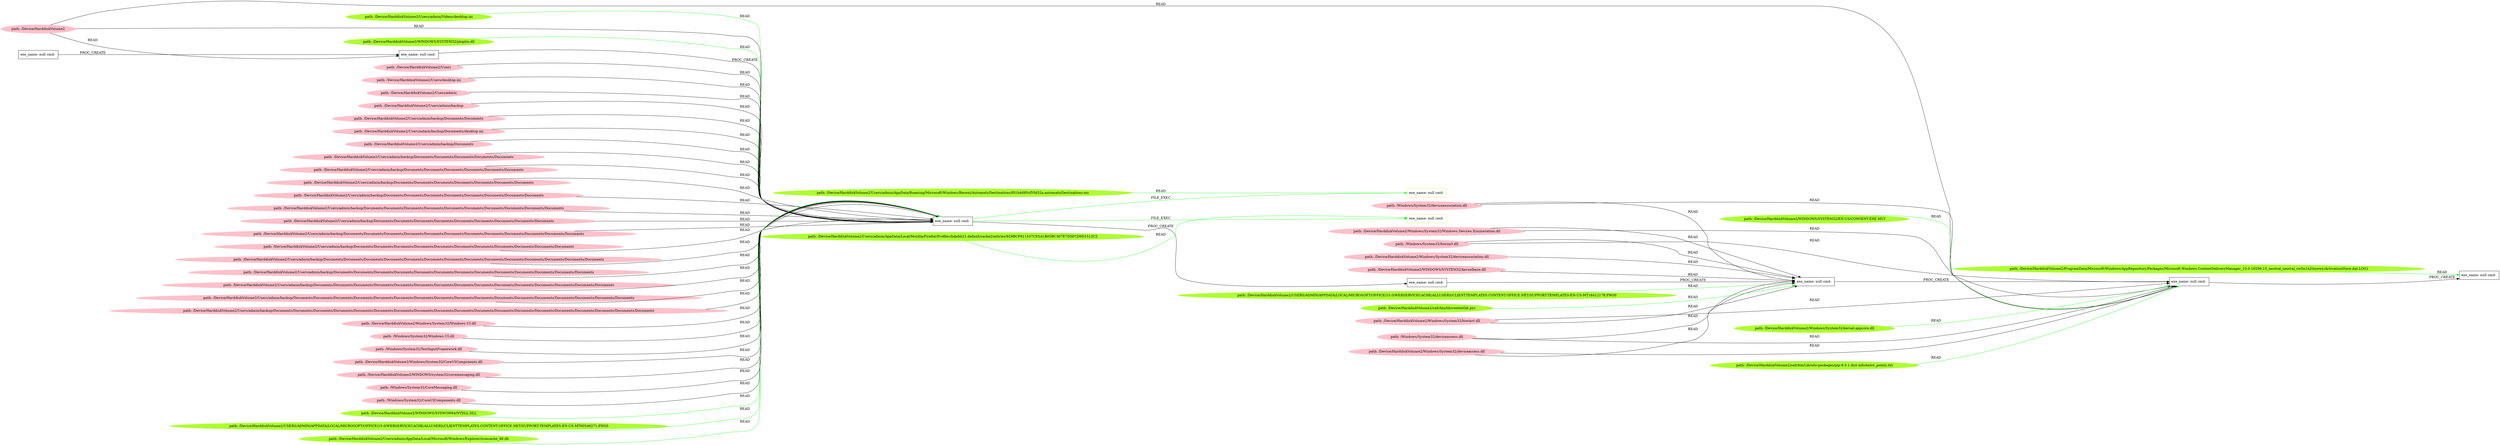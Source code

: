 digraph {
	rankdir=LR
	38 [label="exe_name: null cmd: " color=black shape=box style=solid]
	75 [label="exe_name: null cmd: " color=greenyellow shape=box style=solid]
	38 -> 75 [label=FILE_EXEC color=green]
	38 [label="exe_name: null cmd: " color=black shape=box style=solid]
	78 [label="exe_name: null cmd: " color=greenyellow shape=box style=solid]
	38 -> 78 [label=FILE_EXEC color=green]
	82 [label="path: /Device/HarddiskVolume2/Users/admin/Videos/desktop.ini" color=greenyellow shape=oval style=filled]
	38 [label="exe_name: null cmd: " color=black shape=box style=solid]
	82 -> 38 [label=READ color=green]
	89 [label="path: /Device/HarddiskVolume2/ProgramData/Microsoft/Windows/AppRepository/Packages/Microsoft.Windows.ContentDeliveryManager_10.0.16299.15_neutral_neutral_cw5n1h2txyewy/ActivationStore.dat.LOG1" color=greenyellow shape=oval style=filled]
	1 [label="exe_name: null cmd: " color=black shape=box style=solid]
	89 -> 1 [label=READ color=green]
	45 [label="exe_name: null cmd: " color=black shape=box style=solid]
	39 [label="exe_name: null cmd: " color=black shape=box style=solid]
	45 -> 39 [label=PROC_CREATE color=black]
	83 [label="path: /Device/HarddiskVolume2/WINDOWS/SYSTEM32/ploptin.dll" color=greenyellow shape=oval style=filled]
	38 [label="exe_name: null cmd: " color=black shape=box style=solid]
	83 -> 38 [label=READ color=green]
	57 [label="path: /Device/HarddiskVolume2" color=pink shape=oval style=filled]
	39 [label="exe_name: null cmd: " color=black shape=box style=solid]
	57 -> 39 [label=READ color=black]
	39 [label="exe_name: null cmd: " color=black shape=box style=solid]
	38 [label="exe_name: null cmd: " color=black shape=box style=solid]
	39 -> 38 [label=PROC_CREATE color=black]
	57 [label="path: /Device/HarddiskVolume2" color=pink shape=oval style=filled]
	38 [label="exe_name: null cmd: " color=black shape=box style=solid]
	57 -> 38 [label=READ color=black]
	46 [label="path: /Device/HarddiskVolume2/Users" color=pink shape=oval style=filled]
	38 [label="exe_name: null cmd: " color=black shape=box style=solid]
	46 -> 38 [label=READ color=black]
	10 [label="path: /Device/HarddiskVolume2/Users/desktop.ini" color=pink shape=oval style=filled]
	38 [label="exe_name: null cmd: " color=black shape=box style=solid]
	10 -> 38 [label=READ color=black]
	17 [label="path: /Device/HarddiskVolume2/Users/admin" color=pink shape=oval style=filled]
	38 [label="exe_name: null cmd: " color=black shape=box style=solid]
	17 -> 38 [label=READ color=black]
	43 [label="path: /Device/HarddiskVolume2/Users/admin/backup" color=pink shape=oval style=filled]
	38 [label="exe_name: null cmd: " color=black shape=box style=solid]
	43 -> 38 [label=READ color=black]
	50 [label="path: /Device/HarddiskVolume2/Users/admin/backup/Documents/Documents" color=pink shape=oval style=filled]
	38 [label="exe_name: null cmd: " color=black shape=box style=solid]
	50 -> 38 [label=READ color=black]
	11 [label="path: /Device/HarddiskVolume2/Users/admin/backup/Documents/desktop.ini" color=pink shape=oval style=filled]
	38 [label="exe_name: null cmd: " color=black shape=box style=solid]
	11 -> 38 [label=READ color=black]
	42 [label="path: /Device/HarddiskVolume2/Users/admin/backup/Documents" color=pink shape=oval style=filled]
	38 [label="exe_name: null cmd: " color=black shape=box style=solid]
	42 -> 38 [label=READ color=black]
	48 [label="path: /Device/HarddiskVolume2/Users/admin/backup/Documents/Documents/Documents/Documents/Documents" color=pink shape=oval style=filled]
	38 [label="exe_name: null cmd: " color=black shape=box style=solid]
	48 -> 38 [label=READ color=black]
	4 [label="path: /Device/HarddiskVolume2/Users/admin/backup/Documents/Documents/Documents/Documents/Documents/Documents" color=pink shape=oval style=filled]
	38 [label="exe_name: null cmd: " color=black shape=box style=solid]
	4 -> 38 [label=READ color=black]
	27 [label="path: /Device/HarddiskVolume2/Users/admin/backup/Documents/Documents/Documents/Documents/Documents/Documents/Documents" color=pink shape=oval style=filled]
	38 [label="exe_name: null cmd: " color=black shape=box style=solid]
	27 -> 38 [label=READ color=black]
	31 [label="path: /Device/HarddiskVolume2/Users/admin/backup/Documents/Documents/Documents/Documents/Documents/Documents/Documents/Documents" color=pink shape=oval style=filled]
	38 [label="exe_name: null cmd: " color=black shape=box style=solid]
	31 -> 38 [label=READ color=black]
	34 [label="path: /Device/HarddiskVolume2/Users/admin/backup/Documents/Documents/Documents/Documents/Documents/Documents/Documents/Documents/Documents/Documents" color=pink shape=oval style=filled]
	38 [label="exe_name: null cmd: " color=black shape=box style=solid]
	34 -> 38 [label=READ color=black]
	36 [label="path: /Device/HarddiskVolume2/Users/admin/backup/Documents/Documents/Documents/Documents/Documents/Documents/Documents/Documents/Documents" color=pink shape=oval style=filled]
	38 [label="exe_name: null cmd: " color=black shape=box style=solid]
	36 -> 38 [label=READ color=black]
	33 [label="path: /Device/HarddiskVolume2/Users/admin/backup/Documents/Documents/Documents/Documents/Documents/Documents/Documents/Documents/Documents/Documents/Documents/Documents" color=pink shape=oval style=filled]
	38 [label="exe_name: null cmd: " color=black shape=box style=solid]
	33 -> 38 [label=READ color=black]
	37 [label="path: /Device/HarddiskVolume2/Users/admin/backup/Documents/Documents/Documents/Documents/Documents/Documents/Documents/Documents/Documents/Documents/Documents" color=pink shape=oval style=filled]
	38 [label="exe_name: null cmd: " color=black shape=box style=solid]
	37 -> 38 [label=READ color=black]
	8 [label="path: /Device/HarddiskVolume2/Users/admin/backup/Documents/Documents/Documents/Documents/Documents/Documents/Documents/Documents/Documents/Documents/Documents/Documents/Documents/Documents" color=pink shape=oval style=filled]
	38 [label="exe_name: null cmd: " color=black shape=box style=solid]
	8 -> 38 [label=READ color=black]
	26 [label="path: /Device/HarddiskVolume2/Users/admin/backup/Documents/Documents/Documents/Documents/Documents/Documents/Documents/Documents/Documents/Documents/Documents/Documents/Documents" color=pink shape=oval style=filled]
	38 [label="exe_name: null cmd: " color=black shape=box style=solid]
	26 -> 38 [label=READ color=black]
	49 [label="path: /Device/HarddiskVolume2/Users/admin/backup/Documents/Documents/Documents/Documents/Documents/Documents/Documents/Documents/Documents/Documents/Documents/Documents/Documents/Documents/Documents" color=pink shape=oval style=filled]
	38 [label="exe_name: null cmd: " color=black shape=box style=solid]
	49 -> 38 [label=READ color=black]
	40 [label="path: /Device/HarddiskVolume2/Users/admin/backup/Documents/Documents/Documents/Documents/Documents/Documents/Documents/Documents/Documents/Documents/Documents/Documents/Documents/Documents/Documents/Documents/Documents" color=pink shape=oval style=filled]
	38 [label="exe_name: null cmd: " color=black shape=box style=solid]
	40 -> 38 [label=READ color=black]
	7 [label="path: /Device/HarddiskVolume2/Users/admin/backup/Documents/Documents/Documents/Documents/Documents/Documents/Documents/Documents/Documents/Documents/Documents/Documents/Documents/Documents/Documents/Documents/Documents/Documents/Documents" color=pink shape=oval style=filled]
	38 [label="exe_name: null cmd: " color=black shape=box style=solid]
	7 -> 38 [label=READ color=black]
	25 [label="path: /Device/HarddiskVolume2/Windows/System32/Windows.UI.dll" color=pink shape=oval style=filled]
	38 [label="exe_name: null cmd: " color=black shape=box style=solid]
	25 -> 38 [label=READ color=black]
	15 [label="path: /Windows/System32/Windows.UI.dll" color=pink shape=oval style=filled]
	38 [label="exe_name: null cmd: " color=black shape=box style=solid]
	15 -> 38 [label=READ color=black]
	9 [label="path: /Windows/System32/TextInputFramework.dll" color=pink shape=oval style=filled]
	38 [label="exe_name: null cmd: " color=black shape=box style=solid]
	9 -> 38 [label=READ color=black]
	35 [label="path: /Device/HarddiskVolume2/Windows/System32/CoreUIComponents.dll" color=pink shape=oval style=filled]
	38 [label="exe_name: null cmd: " color=black shape=box style=solid]
	35 -> 38 [label=READ color=black]
	47 [label="path: /Device/HarddiskVolume2/WINDOWS/system32/coremessaging.dll" color=pink shape=oval style=filled]
	38 [label="exe_name: null cmd: " color=black shape=box style=solid]
	47 -> 38 [label=READ color=black]
	14 [label="path: /Windows/System32/CoreMessaging.dll" color=pink shape=oval style=filled]
	38 [label="exe_name: null cmd: " color=black shape=box style=solid]
	14 -> 38 [label=READ color=black]
	6 [label="path: /Windows/System32/CoreUIComponents.dll" color=pink shape=oval style=filled]
	38 [label="exe_name: null cmd: " color=black shape=box style=solid]
	6 -> 38 [label=READ color=black]
	38 [label="exe_name: null cmd: " color=black shape=box style=solid]
	32 [label="exe_name: null cmd: " color=black shape=box style=solid]
	38 -> 32 [label=PROC_CREATE color=black]
	32 [label="exe_name: null cmd: " color=black shape=box style=solid]
	21 [label="exe_name: null cmd: " color=black shape=box style=solid]
	32 -> 21 [label=PROC_CREATE color=black]
	87 [label="path: /Device/HarddiskVolume2/WINDOWS/SYSTEM32/EN-US/CONSENT.EXE.MUI" color=greenyellow shape=oval style=filled]
	0 [label="exe_name: null cmd: " color=black shape=box style=solid]
	87 -> 0 [label=READ color=green]
	60 [label="path: /Device/HarddiskVolume2/Windows/System32/Windows.Devices.Enumeration.dll" color=pink shape=oval style=filled]
	21 [label="exe_name: null cmd: " color=black shape=box style=solid]
	60 -> 21 [label=READ color=black]
	51 [label="path: /Windows/System32/biwinrt.dll" color=pink shape=oval style=filled]
	21 [label="exe_name: null cmd: " color=black shape=box style=solid]
	51 -> 21 [label=READ color=black]
	62 [label="path: /Device/HarddiskVolume2/Windows/System32/biwinrt.dll" color=pink shape=oval style=filled]
	21 [label="exe_name: null cmd: " color=black shape=box style=solid]
	62 -> 21 [label=READ color=black]
	66 [label="path: /Windows/System32/deviceassociation.dll" color=pink shape=oval style=filled]
	21 [label="exe_name: null cmd: " color=black shape=box style=solid]
	66 -> 21 [label=READ color=black]
	71 [label="path: /Device/HarddiskVolume2/Windows/System32/deviceassociation.dll" color=pink shape=oval style=filled]
	21 [label="exe_name: null cmd: " color=black shape=box style=solid]
	71 -> 21 [label=READ color=black]
	54 [label="path: /Device/HarddiskVolume2/WINDOWS/SYSTEM32/kernelbase.dll" color=pink shape=oval style=filled]
	21 [label="exe_name: null cmd: " color=black shape=box style=solid]
	54 -> 21 [label=READ color=black]
	88 [label="path: /Device/HarddiskVolume2/Windows/System32/kernel.appcore.dll" color=greenyellow shape=oval style=filled]
	0 [label="exe_name: null cmd: " color=black shape=box style=solid]
	88 -> 0 [label=READ color=green]
	81 [label="path: /Device/HarddiskVolume2/WINDOWS/SYSWOW64/NTDLL.DLL" color=greenyellow shape=oval style=filled]
	38 [label="exe_name: null cmd: " color=black shape=box style=solid]
	81 -> 38 [label=READ color=green]
	80 [label="path: /Device/HarddiskVolume2/USERS/ADMIN/APPDATA/LOCAL/MICROSOFT/OFFICE/15.0/WEBSERVICECACHE/ALLUSERS/CLIENTTEMPLATES.CONTENT.OFFICE.NET/SUPPORT-TEMPLATES-EN-US-MT00546271.PNG0" color=greenyellow shape=oval style=filled]
	38 [label="exe_name: null cmd: " color=black shape=box style=solid]
	80 -> 38 [label=READ color=green]
	84 [label="path: /Device/HarddiskVolume2/USERS/ADMIN/APPDATA/LOCAL/MICROSOFT/OFFICE/15.0/WEBSERVICECACHE/ALLUSERS/CLIENTTEMPLATES.CONTENT.OFFICE.NET/SUPPORT-TEMPLATES-EN-US-MT16412178.PNG0" color=greenyellow shape=oval style=filled]
	21 [label="exe_name: null cmd: " color=black shape=box style=solid]
	84 -> 21 [label=READ color=green]
	64 [label="path: /Windows/System32/deviceaccess.dll" color=pink shape=oval style=filled]
	21 [label="exe_name: null cmd: " color=black shape=box style=solid]
	64 -> 21 [label=READ color=black]
	72 [label="path: /Device/HarddiskVolume2/Windows/System32/deviceaccess.dll" color=pink shape=oval style=filled]
	21 [label="exe_name: null cmd: " color=black shape=box style=solid]
	72 -> 21 [label=READ color=black]
	21 [label="exe_name: null cmd: " color=black shape=box style=solid]
	0 [label="exe_name: null cmd: " color=black shape=box style=solid]
	21 -> 0 [label=PROC_CREATE color=black]
	57 [label="path: /Device/HarddiskVolume2" color=pink shape=oval style=filled]
	0 [label="exe_name: null cmd: " color=black shape=box style=solid]
	57 -> 0 [label=READ color=black]
	60 [label="path: /Device/HarddiskVolume2/Windows/System32/Windows.Devices.Enumeration.dll" color=pink shape=oval style=filled]
	0 [label="exe_name: null cmd: " color=black shape=box style=solid]
	60 -> 0 [label=READ color=black]
	51 [label="path: /Windows/System32/biwinrt.dll" color=pink shape=oval style=filled]
	0 [label="exe_name: null cmd: " color=black shape=box style=solid]
	51 -> 0 [label=READ color=black]
	62 [label="path: /Device/HarddiskVolume2/Windows/System32/biwinrt.dll" color=pink shape=oval style=filled]
	0 [label="exe_name: null cmd: " color=black shape=box style=solid]
	62 -> 0 [label=READ color=black]
	66 [label="path: /Windows/System32/deviceassociation.dll" color=pink shape=oval style=filled]
	0 [label="exe_name: null cmd: " color=black shape=box style=solid]
	66 -> 0 [label=READ color=black]
	64 [label="path: /Windows/System32/deviceaccess.dll" color=pink shape=oval style=filled]
	0 [label="exe_name: null cmd: " color=black shape=box style=solid]
	64 -> 0 [label=READ color=black]
	72 [label="path: /Device/HarddiskVolume2/Windows/System32/deviceaccess.dll" color=pink shape=oval style=filled]
	0 [label="exe_name: null cmd: " color=black shape=box style=solid]
	72 -> 0 [label=READ color=black]
	0 [label="exe_name: null cmd: " color=black shape=box style=solid]
	1 [label="exe_name: null cmd: " color=black shape=box style=solid]
	0 -> 1 [label=PROC_CREATE color=black]
	77 [label="path: /Device/HarddiskVolume2/Users/admin/AppData/Local/Microsoft/Windows/Explorer/iconcache_48.db" color=greenyellow shape=oval style=filled]
	38 [label="exe_name: null cmd: " color=black shape=box style=solid]
	77 -> 38 [label=READ color=green]
	85 [label="path: /Device/HarddiskVolume2/salt/bin/lib/contextlib.pyc" color=greenyellow shape=oval style=filled]
	21 [label="exe_name: null cmd: " color=black shape=box style=solid]
	85 -> 21 [label=READ color=green]
	86 [label="path: /Device/HarddiskVolume2/salt/bin/Lib/site-packages/pip-9.0.1.dist-info/entry_points.txt" color=greenyellow shape=oval style=filled]
	0 [label="exe_name: null cmd: " color=black shape=box style=solid]
	86 -> 0 [label=READ color=green]
	76 [label="path: /Device/HarddiskVolume2/Users/admin/AppData/Roaming/Microsoft/Windows/Recent/AutomaticDestinations/f01b4d95cf55d32a.automaticDestinations-ms" color=greenyellow shape=oval style=filled]
	75 [label="exe_name: null cmd: " color=greenyellow shape=box style=solid]
	76 -> 75 [label=READ color=green]
	79 [label="path: /Device/HarddiskVolume2/Users/admin/AppData/Local/Mozilla/Firefox/Profiles/lxkehh21.default/cache2/entries/929BCF811537CE5A1B05BC367E7D5FCD9D1512C2" color=greenyellow shape=oval style=filled]
	78 [label="exe_name: null cmd: " color=greenyellow shape=box style=solid]
	79 -> 78 [label=READ color=green]
}

